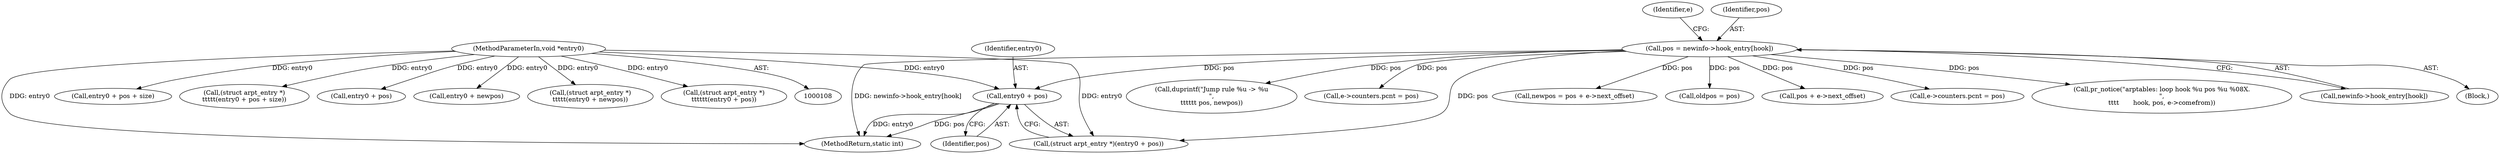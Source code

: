 digraph "0_linux_54d83fc74aa9ec72794373cb47432c5f7fb1a309_1@pointer" {
"1000137" [label="(Call,entry0 + pos)"];
"1000111" [label="(MethodParameterIn,void *entry0)"];
"1000125" [label="(Call,pos = newinfo->hook_entry[hook])"];
"1000183" [label="(Call,pr_notice(\"arptables: loop hook %u pos %u %08X.\n\",\n\t\t\t\t       hook, pos, e->comefrom))"];
"1000127" [label="(Call,newinfo->hook_entry[hook])"];
"1000123" [label="(Block,)"];
"1000134" [label="(Identifier,e)"];
"1000316" [label="(Call,entry0 + pos + size)"];
"1000137" [label="(Call,entry0 + pos)"];
"1000111" [label="(MethodParameterIn,void *entry0)"];
"1000314" [label="(Call,(struct arpt_entry *)\n\t\t\t\t\t(entry0 + pos + size))"];
"1000373" [label="(Call,duprintf(\"Jump rule %u -> %u\n\",\n\t\t\t\t\t\t pos, newpos))"];
"1000126" [label="(Identifier,pos)"];
"1000138" [label="(Identifier,entry0)"];
"1000148" [label="(Call,e->counters.pcnt = pos)"];
"1000297" [label="(Call,entry0 + pos)"];
"1000409" [label="(MethodReturn,static int)"];
"1000379" [label="(Call,newpos = pos + e->next_offset)"];
"1000125" [label="(Call,pos = newinfo->hook_entry[hook])"];
"1000135" [label="(Call,(struct arpt_entry *)(entry0 + pos))"];
"1000139" [label="(Identifier,pos)"];
"1000390" [label="(Call,entry0 + newpos)"];
"1000388" [label="(Call,(struct arpt_entry *)\n\t\t\t\t\t(entry0 + newpos))"];
"1000271" [label="(Call,oldpos = pos)"];
"1000381" [label="(Call,pos + e->next_offset)"];
"1000393" [label="(Call,e->counters.pcnt = pos)"];
"1000295" [label="(Call,(struct arpt_entry *)\n\t\t\t\t\t\t(entry0 + pos))"];
"1000137" -> "1000135"  [label="AST: "];
"1000137" -> "1000139"  [label="CFG: "];
"1000138" -> "1000137"  [label="AST: "];
"1000139" -> "1000137"  [label="AST: "];
"1000135" -> "1000137"  [label="CFG: "];
"1000137" -> "1000409"  [label="DDG: pos"];
"1000137" -> "1000409"  [label="DDG: entry0"];
"1000111" -> "1000137"  [label="DDG: entry0"];
"1000125" -> "1000137"  [label="DDG: pos"];
"1000111" -> "1000108"  [label="AST: "];
"1000111" -> "1000409"  [label="DDG: entry0"];
"1000111" -> "1000135"  [label="DDG: entry0"];
"1000111" -> "1000295"  [label="DDG: entry0"];
"1000111" -> "1000297"  [label="DDG: entry0"];
"1000111" -> "1000314"  [label="DDG: entry0"];
"1000111" -> "1000316"  [label="DDG: entry0"];
"1000111" -> "1000388"  [label="DDG: entry0"];
"1000111" -> "1000390"  [label="DDG: entry0"];
"1000125" -> "1000123"  [label="AST: "];
"1000125" -> "1000127"  [label="CFG: "];
"1000126" -> "1000125"  [label="AST: "];
"1000127" -> "1000125"  [label="AST: "];
"1000134" -> "1000125"  [label="CFG: "];
"1000125" -> "1000409"  [label="DDG: newinfo->hook_entry[hook]"];
"1000125" -> "1000135"  [label="DDG: pos"];
"1000125" -> "1000148"  [label="DDG: pos"];
"1000125" -> "1000183"  [label="DDG: pos"];
"1000125" -> "1000271"  [label="DDG: pos"];
"1000125" -> "1000373"  [label="DDG: pos"];
"1000125" -> "1000379"  [label="DDG: pos"];
"1000125" -> "1000381"  [label="DDG: pos"];
"1000125" -> "1000393"  [label="DDG: pos"];
}
